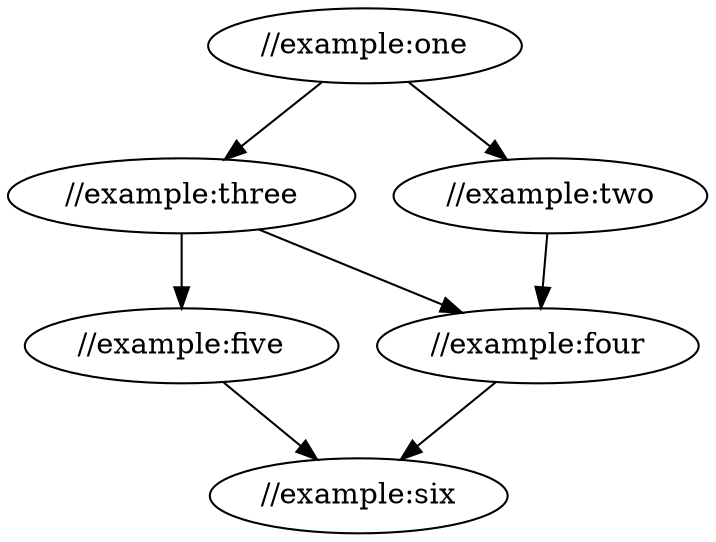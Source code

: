 digraph result_graph {
  "//example:five" -> "//example:six";
  "//example:four" -> "//example:six";
  "//example:one" -> "//example:three";
  "//example:one" -> "//example:two";
  "//example:three" -> "//example:five";
  "//example:three" -> "//example:four";
  "//example:two" -> "//example:four";
}
